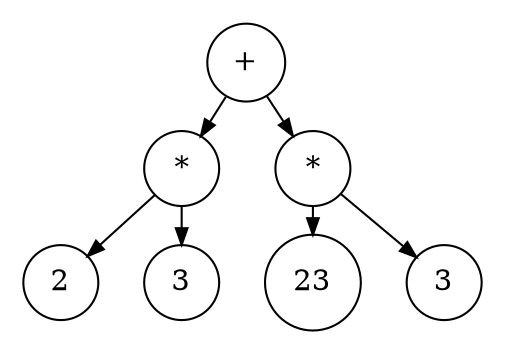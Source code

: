 
    digraph G {
    nodesep=0.3;
    ranksep=0.2;
    margin=0.1;
    node [shape=circle];
    edge [arrowsize=0.8];
    "cd86ae9c-5fad-4844-9832-4f527a4b4d73" -> "3c970a56-10b9-4b99-bab9-26666b5a9e77"[side=left];
"3c970a56-10b9-4b99-bab9-26666b5a9e77" -> "5893be84-c6d2-4aac-9ac7-d73ebf141286"[side=left];
"3c970a56-10b9-4b99-bab9-26666b5a9e77" -> "0af22fdb-26d4-49ed-8493-7e944e371e60"[side=right];
"cd86ae9c-5fad-4844-9832-4f527a4b4d73" -> "915a8fbc-5978-464a-beca-1623a1aa34a6"[side=right];
"915a8fbc-5978-464a-beca-1623a1aa34a6" -> "a7dc002a-b1f7-4c6d-aac2-ee0e628e2efd"[side=left];
"915a8fbc-5978-464a-beca-1623a1aa34a6" -> "e9a4f419-9406-40c4-b5a9-347f9c5ea671"[side=right];
"5893be84-c6d2-4aac-9ac7-d73ebf141286"[label="2"]
"915a8fbc-5978-464a-beca-1623a1aa34a6"[label="*"]
"3c970a56-10b9-4b99-bab9-26666b5a9e77"[label="*"]
"a7dc002a-b1f7-4c6d-aac2-ee0e628e2efd"[label="23"]
"e9a4f419-9406-40c4-b5a9-347f9c5ea671"[label="3"]
"cd86ae9c-5fad-4844-9832-4f527a4b4d73"[label="+"]
"0af22fdb-26d4-49ed-8493-7e944e371e60"[label="3"]}
